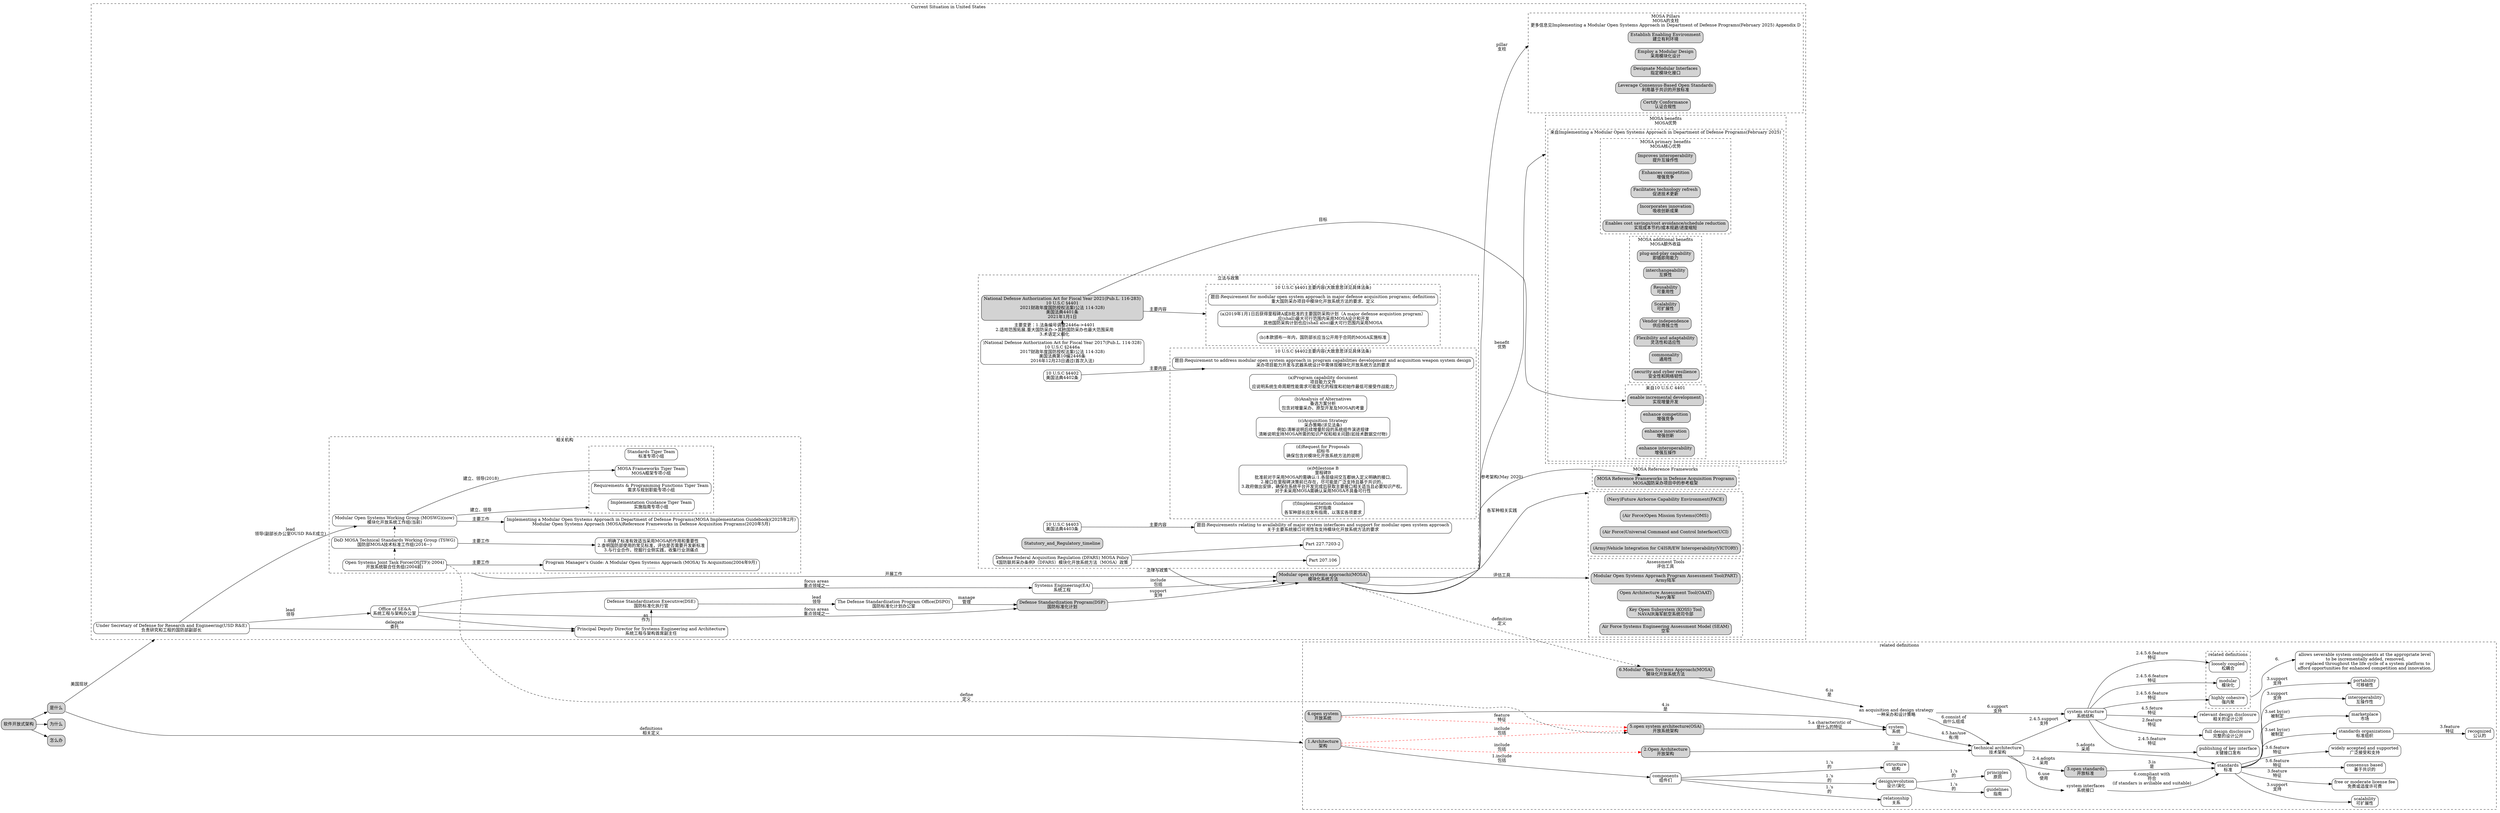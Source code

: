 digraph G {
  graph [rankdir=LR,compound=true];
  node [shape=box, style="rounded,filled"];
soft_open_arch[label="软件开放式架构"]
soft_open_arch_what[label="是什么"]
soft_open_arch_why[label="为什么"]
soft_open_arch_how[label="怎么办"]
{rank=same;soft_open_arch_what;soft_open_arch_why;soft_open_arch_how}
soft_open_arch->soft_open_arch_what
soft_open_arch->soft_open_arch_why
soft_open_arch->soft_open_arch_how
subgraph cluster_soft_open_arch_related_definitions{
	label="related definitions"
	style = dashed;
	arch[label = "1.Architecture\n架构"];
	openarch[label = "2.Open Architecture\n开放架构"];
openstandard[label = "3.open standards\n开放标准"];
opensystem[label = "4.open system\n开放系统"];
OpenSystemArch[label = "5.open system architecture(OSA)\n开放系统架构"];
MOSA[label = "6.Modular Open Systems Approach(MOSA)\n模块化开放系统方法"];
   arch-> openarch[label = "include\n包括",color=red,style=dashed];
   arch-> OpenSystemArch[label = "include\n包括",color=red,style=dashed];
   opensystem->OpenSystemArch[label = "feature\n特征",color=red,style=dashed];

components[label = "components\n组件们"color=black,fillcolor=white];
structure[label = "structure\n结构"color=black,fillcolor=white];
relationship[label = "relationship\n关系"color=black,fillcolor=white];
archdef4[label = "design/evolution\n设计/演化"color=black,fillcolor=white];
archdef5[label = "principles\n原则"color=black,fillcolor=white];
archdef6[label = "guidelines\n指南"color=black,fillcolor=white]
arch->components[label = "1.include\n包括"]
components->archdef4[label = "1.'s\n的"];
components->structure[label = "1.'s\n的"];
components->relationship[label = "1.'s\n的"];
archdef4->archdef5[label = "1.'s\n的"];
archdef4->archdef6[label = "1.'s\n的"];

tech_arch[label = "technical architecture\n技术架构"color=black,fillcolor=white];
system_structure[label = "system structure\n系统结构"color=black,fillcolor=white];
subgraph cluster_a{
style = dashed;
openarchdef4[label = "modular\n模块化"color=black,fillcolor=white];
openarchdef5[label = "loosely coupled\n松耦合"color=black,fillcolor=white];
openarchdef6[label = "highly cohesive\n强内聚"color=black,fillcolor=white];
}
openarchdef7[label = "publishing of key interface\n关键接口发布"color=black,fillcolor=white];
openarchdef8[label = "full design disclosure\n完整的设计公开"color=black,fillcolor=white];
openarch->tech_arch[label = "2.is\n是"];
tech_arch->openstandard[label="2.4.adopts\n采用"];
tech_arch->system_structure[label="2.4.5.support\n支持"];
system_structure->openarchdef4[label="2.4.5.6.feature\n特征"];
system_structure->openarchdef5[label="2.4.5.6.feature\n特征"];
system_structure->openarchdef6[label="2.4.5.6.feature\n特征"];
system_structure->openarchdef7[label="2.4.5.feature\n特征"];
system_structure->openarchdef8[label="2.feature\n特征"];

standards[label="standards\n标准",color=black,fillcolor=white];
openstandarddef2[label="widely accepted and supported\n广泛接受和支持",color=black,fillcolor=white];
openstandarddef3[label="standards organizations\n标准组织",color=black,fillcolor=white];
openstandarddef4[label="marketplace\n市场",color=black,fillcolor=white];
openstandarddef5[label="interoperability\n互操作性",color=black,fillcolor=white];
openstandarddef6[label="portability\n可移植性",color=black,fillcolor=white];
openstandarddef7[label="scalability\n可扩展性",color=black,fillcolor=white];
openstandarddef8[label="recognized\n公认的",color=black,fillcolor=white];
openstandarddef9[label="free or moderate license fee\n免费或适度许可费",color=black,fillcolor=white];
openstandard->standards[label="3.is\n是"]
standards->openstandarddef3[label="3.set by(or)\n被制定"]
openstandarddef3->openstandarddef8[label="3.feature\n特征"]
standards->openstandarddef4[label="3.set by(or)\n被制定"]
standards->openstandarddef2[label="3.6.feature\n特征"]
standards->openstandarddef5[label="3.support\n支持"]
standards->openstandarddef6[label="3.support\n支持"]
standards->openstandarddef7[label="3.support\n支持"]
standards->openstandarddef9[label="3.feature\n特征"]
consensus_based[label="consensus based\n基于共识的",color=black,fillcolor=white];
standards->consensus_based[label="5.6.feature\n特征"]

system[label = "system\n系统"color=black,fillcolor=white];
opensystemdef1[label = "relevant design disclosure\n相关的设计公开"color=black,fillcolor=white];
opensystem->system[label="4.is\n是"];
system->tech_arch[label="4.5.has/use\n有/用"];
system_structure->opensystemdef1[label="4.5.feture\n特征"];

OpenSystemArch->system[label="5.a characteristic of\n是什么的特征"]
tech_arch->standards[label="5.adopts\n采用"];

MOSAdef1[label="an acquisition and design strategy\n一种采办和设计策略",color = white];
system_interfaces[label="system interfaces\n系统接口",color = white];
MOSA->MOSAdef1[label="6.is\n是"];
MOSAdef1->tech_arch[label="6.consist of\n由什么组成"];
tech_arch->system_interfaces[label="6.use\n使用"];
system_interfaces->standards[label="6.compliant with\n符合\n(if standars is aviliable and suitable)"];
MOSAdef1->system_structure[label="6.support\n支持"];
MOSAdef2[label="allows severable system components at the appropriate level\n to be incrementally added, removed,\n or replaced throughout the life cycle of a system platform to \nafford opportunities for enhanced competition and innovation.",color=black,fillcolor=white];
openarchdef6-> MOSAdef2[ltail="cluster_a",label="6."];
}
soft_open_arch_what->arch[label="definitions\n相关定义",lhead="cluster_soft_open_arch_related_definitions"]
subgraph cluster_soft_open_arch_Current_Situation_Abroad{
	label="Current Situation in United States"
	style = dashed;
	USDRE[color=black,fillcolor=white,label="Under Secretary of Defense for Research and Engineering(USD R&E)\n负责研究和工程的国防部副部长"]
	Office_SEA[color=black,fillcolor=white,label="Office of SE&A\n系统工程与架构办公室"]
	Principal_Deputy_Director_for_Systems_Engineering_and_Architecture[color=black,fillcolor=white,label="Principal Deputy Director for Systems Engineering and Architecture\n系统工程与架构首席副主任"]
	DSP[label="Defense Standardization Program(DSP)\n国防标准化计划"]
	Defense_Standardization_Executive[color=black,fillcolor=white,label="Defense Standardization Executive(DSE)\n国防标准化执行官"]
	DSPO[color=black,fillcolor=white,label="The Defense Standardization Program Office(DSPO)\n国防标准化计划办公室"]
	{rank=same;Defense_Standardization_Executive;Principal_Deputy_Director_for_Systems_Engineering_and_Architecture;}
	USDRE->Office_SEA[label="lead\n领导"]
	Office_SEA->Principal_Deputy_Director_for_Systems_Engineering_and_Architecture

	USDRE->Principal_Deputy_Director_for_Systems_Engineering_and_Architecture[label="delegate\n委托"]

	Principal_Deputy_Director_for_Systems_Engineering_and_Architecture->Defense_Standardization_Executive[label="as\n作为"]
	Defense_Standardization_Executive->DSPO[label="lead\n领导"]
	DSPO->DSP[label="manage\n管理"]

	MOSA_[label="Modular open systems approachi(MOSA)\n模块化系统方法"]
	Systems_Engineering[color=black,fillcolor=white,label="Systems Engineering(EA)\n系统工程"]
	{rank=same;Systems_Engineering;DSP;}
	DSP->MOSA_[label="support\n支持"]
	Office_SEA->DSP[label="focus areas\n重点领域之一"]
	Office_SEA->Systems_Engineering[label="focus areas\n重点领域之一"]
	Systems_Engineering->MOSA_[label="include\n包括"]
	subgraph cluster_Statutory_and_Regulatory{
	label="立法与政策"
	style=dashed
	National_Defense_Authorization_Act_for_Fiscal_Year_2017[label=")National Defense Authorization Act for Fiscal Year 2017(Pub.L. 114-328)\n10 U.S.C §2446a\n2017财政年度国防授权法案(公法 114-328)\n美国法典第10编2446条\n2016年12月23日通过(首次入法)",color=black,fillcolor=white]
	_10USC4401[label="National Defense Authorization Act for Fiscal Year 2021(Pub.L. 116-283)\n10 U.S.C §4401\n2021财政年度国防授权法案(公法 114-328)\n美国法典4401条\n2021年1月1日"];
	_10USC4402[label="10 U.S.C §4402\n美国法典4402条",color=black,fillcolor=white];
	_10USC4403[label="10 U.S.C §4403\n美国法典4403条",color=black,fillcolor=white];
	subgraph cluster_10USC4402{
	label="10 U.S.C §4402主要内容(大致意思详见具体法条)"
	style=dashed
	_10USC4402_0[label="题目:Requirement to address modular open system approach in program capabilities development and acquisition weapon system design\n采办项目能力开发与武器系统设计中需体现模块化开放系统方法的要求"color=black,fillcolor=white]
	_10USC4402_1[label="(a)Program capability document\n项目能力文件\n应说明系统生命周期性能需求可能变化的程度和初始作最低可接受作战能力",color=black,fillcolor=white]
	_10USC4402_2[label="(b)Analysis of Alternatives\n备选方案分析\n包含对增量采办、原型开发及MOSA的考量",color=black,fillcolor=white]
	_10USC4402_3[label="(c)Acquisition Strategy\n采办策略(详见法条)\n例如:清晰说明后续增量阶段的系统组件演进规律\n清晰说明支持MOSA所需的知识产权和相关问题(如技术数据交付物)",color=black,fillcolor=white]
	_10USC4402_4[label="(d)Request for Proposals\n招标书\n确保包含对模块化开放系统方法的说明",color=black,fillcolor=white]
	_10USC4402_5[label="(e)Milestone B\n里程碑B\n批准前对于采用MOSA的需确认:1.各层级间交互都纳入定义明确的接口,\n2.接口在里程碑决策前已存在，尽可能是广泛支持且基于共识的，\n3.政府做出安排，确保在系统平台开发完成后获取主要接口相关适当且必要知识产权。\n对于未采用MOSA需确认采用MOSA不具备可行性",color=black,fillcolor=white]
	
	_10USC4402_6[label="(f)Implementation Guidance\n实时指南\n各军种部长应发布指南，以落实各项要求",color=black,fillcolor=white]
	
}
	_10USC4403_0[label="题目:Requirements relating to availability of major system interfaces and support for modular open system approach\n关于主要系统接口可用性及支持模块化开放系统方法的要求"color=black,fillcolor=white]
	_10USC4402->_10USC4402_0[label="主要内容"]
	_10USC4403->_10USC4403_0[label="主要内容"]
	
	{rank=same;National_Defense_Authorization_Act_for_Fiscal_Year_2017;_10USC4401}
	subgraph cluster_10USC4401{
	label="10 U.S.C §4401主要内容(大致意思详见具体法条)"
	style=dashed
	_10USC4401_0[label="题目:Requirement for modular open system approach in major defense acquisition programs; definitions\n重大国防采办项目中模块化开放系统方法的要求、定义"color=black,fillcolor=white]
	_10USC4401_a[label="(a)2019年1月1日后获得里程碑A或B批准的主要国防采购计划（A major defense acquistion program）\n,应(shall)最大可行范围内采用MOSA设计和开发\n其他国防采购计划也应(shall also)最大可行范围内采用MOSA",color=black,fillcolor=white]
	_10USC4401_b[label="(b)本款颁布一年内，国防部长应当公开用于合同的MOSA实施标准"color=black,fillcolor=white]
}
	_10USC4401->_10USC4401_a[label="\n主要内容",lhead = "cluster_10USC4401"]
	Statutory_and_Regulatory_timeline[image="./images/statutory_and_regulatory_timeline.png"]
	//Statutory_and_Regulatory_timeline[label="法律和政策时间线\n./images/statutory_and_regulatory_timeline.png",color=black,fillcolor=white]
	National_Defense_Authorization_Act_for_Fiscal_Year_2017->_10USC4401[label="主要变更：1.法条编号调整2446a->4401\n2.适用范围拓展,重大国防采办->其他国防采办也最大范围采用\n3.术语定义细化"]
	DFARS[label="Defense Federal Acquisition Regulation (DFARS) MOSA Policy\n《国防联邦采办条例》（DFARS）模块化开放系统方法（MOSA）政策",color=black,fillcolor=white]
	DFARS1[label="Part 207.106",color=black,fillcolor=white]
	DFARS2[label="Part 227.7203-2",color=black,fillcolor=white]
	DFARS->DFARS1
	DFARS->DFARS2
}
	_10USC4401->MOSA_[taillabel="法律与政策",ltail="cluster_Statutory_and_Regulatory"]
	subgraph cluster_MOSAWGs{
	label="相关机构"
	style=dashed
	MOSWG[color=black,fillcolor=white,label="Modular Open Systems Working Group (MOSWG)(now)\n模块化开放系统工作组(当前)"]
	OSJTF[color=black,fillcolor=white,label="Open Systems Joint Task Force(OSJTF)(-2004)\n开放系统联合任务组(2004前)"]
	TSWG[color=black,fillcolor=white,label="DoD MOSA Technical Standards Working Group (TSWG)\n国防部MOSA技术标准工作组(2016~)"]
	{rank=same;MOSWG;OSJTF;TSWG}
subgraph cluster_tiger_team{
	label=""
	style = dashed;
	Tiger1[color=black,fillcolor=white,label="Standards Tiger Team\n标准专项小组"]
	Tiger2[color=black,fillcolor=white,label="Implementation Guidance Tiger Team\n实施指南专项小组"]
	Tiger3[color=black,fillcolor=white,label="Requirements & Programming Functions Tiger Team\n需求与规划职能专项小组"]
	Tiger4[color=black,fillcolor=white,label="MOSA Frameworks Tiger Team\nMOSA框架专项小组"]
}
	MOSWG->Tiger2[label="建立、领导",lhead="cluster_tiger_team"];
	MOSWG->Tiger4[label="建立、领导(2018)"];
	OSJTF->TSWG[style=dashed]
	TSWG->MOSWG[style=dashed]
	TSWG_role[color=black,fillcolor=white,label="1.明确了标准有效适当采用MOSA的作用和重要性\n2.查明国防部使用的常见标准，评估是否需要开发新标准\n3.与行业合作，挖掘行业侧实践，收集行业测痛点"]
	TSWG->TSWG_role[label="主要工作"]
	OSJTF_work[label="Program Manager’s Guide: A Modular Open Systems Approach (MOSA) To Acquisition(2004年9月)\n……",color=black,fillcolor=white]
	OSJTF->OSJTF_work[label="主要工作"]
	
	MOSWG_work[label="Implementing a Modular Open Systems Approach in Department of Defense Programs(MOSA Implementation Guidebook)(2025年2月)\nModular Open Systems Approach (MOSA)Reference Frameworks in Defense Acquisition Programs(2020年5月)\n……",color=black,fillcolor=white]
	MOSWG->MOSWG_work[label="主要工作"]
}

	USDRE->MOSWG[label="lead\n领导(副部长办公室OUSD R&E成立)"]
	MOSWG->MOSA_[label="开展工作",ltail="cluster_MOSAWGs"];
	
	subgraph cluster_MOSA_related_framework{
	label="";
	style=dashed;
	FACE[label="(Navy)Future Airborne Capability Environment(FACE)"]
	OMS[label="(Air Force)Open Mission Systems(OMS)"]
	UCI[label="(Air Force)Universal Command and Control Interface(UCI)"]
	VICTORY[label="(Army)Vehicle Integration for C4ISR/EW Interoperability(VICTORY)"]
}
	MOSA_->FACE[label="各军种相关实践",lhead="cluster_MOSA_related_framework"]

subgraph cluster_MOSA_ref_framework{
	label="MOSA Reference Frameworks"
	style = dashed;
	MOSA_Ref_framework[label="MOSA Reference Frameworks in Defense Acquisition Programs\nMOSA国防采办项目中的参考框架"]
}
	MOSA_->MOSA_Ref_framework[label="参考架构(May 2020)"]
subgraph cluster_MOSA_pillars{
	label="MOSA Benefits\nMOSA优势\n来自Implementing a Modular Open Systems Approach in Department of Defense Programs(February 2025)"
	label="MOSA Pillars\nMOSA的支柱\n更多信息见Implementing a Modular Open Systems Approach in Department of Defense Programs(February 2025) Appendix D"
	style = dashed;
	MOSA_Pillar1[label="Establish Enabling Environment\n建立有利环境"]
	MOSA_Pillar5[label="Employ a Modular Design\n采用模块化设计"]
	MOSA_Pillar2[label="Designate Modular Interfaces\n指定模块化接口"]
	MOSA_Pillar3[label="Leverage Consensus-Based Open Standards\n利用基于共识的开放标准"]
	MOSA_Pillar4[label="Certify Conformance\n认证合规性"]
}
	MOSA_->MOSA_Pillar1[label="pillar\n支柱",lhead="cluster_MOSA_pillars"]
	MOSA_->MOSA[label="definition\n定义",style=dashed]
subgraph cluster_MOSA_benefits{
	label="MOSA benefits\nMOSA优势"
	style = dashed;
subgraph cluster_MOSA_benefits1{
	label="来自Implementing a Modular Open Systems Approach in Department of Defense Programs(February 2025)"
	style = dashed;
	
	subgraph cluster_MOSA_primary_benefits{
	label="MOSA primary benefits\nMOSA核心优势"
	style = dashed;
	MOSA_Benefit1[label="Improves interoperability\n提升互操作性"]
	MOSA_Benefit2[label="Enhances competition\n增强竞争"]
	MOSA_Benefit3[label="Facilitates technology refresh\n促进技术更新"]
	MOSA_Benefit4[label="Incorporates innovation\n吸收创新成果"]
	MOSA_Benefit5[label="Enables cost savings/cost avoidance/schedule reduction\n实现成本节约/成本规避/进度缩短"]
	}
	subgraph cluster_MOSA_additional_benefits{
	label="MOSA additional benefits\nMOSA额外收益"
	style = dashed;
	MOSA_Benefit6[label="plug-and-play capability\n即插即用能力"]
	MOSA_Benefit7[label="interchangeability\n互换性"]
	MOSA_Benefit8[label="Reusability\n可重用性"]
	MOSA_Benefit9[label="Scalability\n可扩展性"]
	MOSA_Benefit10[label="Vendor independence\n供应商独立性"]
	MOSA_Benefit11[label="Flexibility and adaptability\n灵活性和适应性"]
	MOSA_Benefit12[label="commonality\n通用性"]
	MOSA_Benefit13[label="security and cyber resilience\n安全性和网络韧性"]
	}
subgraph cluster_MOSA_benefits2{
	label="来自10 U.S.C 4401"
	style = dashed;
	MOSA_Benefit14[label="enable incremental development\n实现增量开发"]
	MOSA_Benefit15[label="enhance competition\n增强竞争"]
	MOSA_Benefit16[label="enhance innovation\n增强创新"]
	MOSA_Benefit17[label="enhance interoperability\n增强互操作"]
}
}
}
MOSA_ -> MOSA_Benefit1[label="benefit\n优势",lhead="cluster_MOSA_benefits"]
_10USC4401->MOSA_Benefit14[label="目标",lhead="cluster_MOSA_benefits2"]
subgraph cluster_MOSA_Assessment_Tools{
	label="Assessment Tools\n评估工具"
	style = dashed;
	PART[label="Modular Open Systems Approach Program Assessment Tool(PART)\nArmy陆军"];
	OAAT[label="Open Architecture Assessment Tool(OAAT)\nNavy海军"]
	KOSS[label="Key Open Subsystem (KOSS) Tool\nNAVAIR海军航空系统司令部"]
	SEAM[label="Air Force Systems Engineering Assessment Model (SEAM)\n空军"]
}
MOSA_->PART[label="评估工具",lhead="cluster_MOSA_Assessment_Tools"]
	
}
soft_open_arch_what->USDRE[label="美国现状",lhead="cluster_soft_open_arch_Current_Situation_Abroad"]
OSJTF->OpenSystemArch[label="define\n定义",style=dashed]
}
